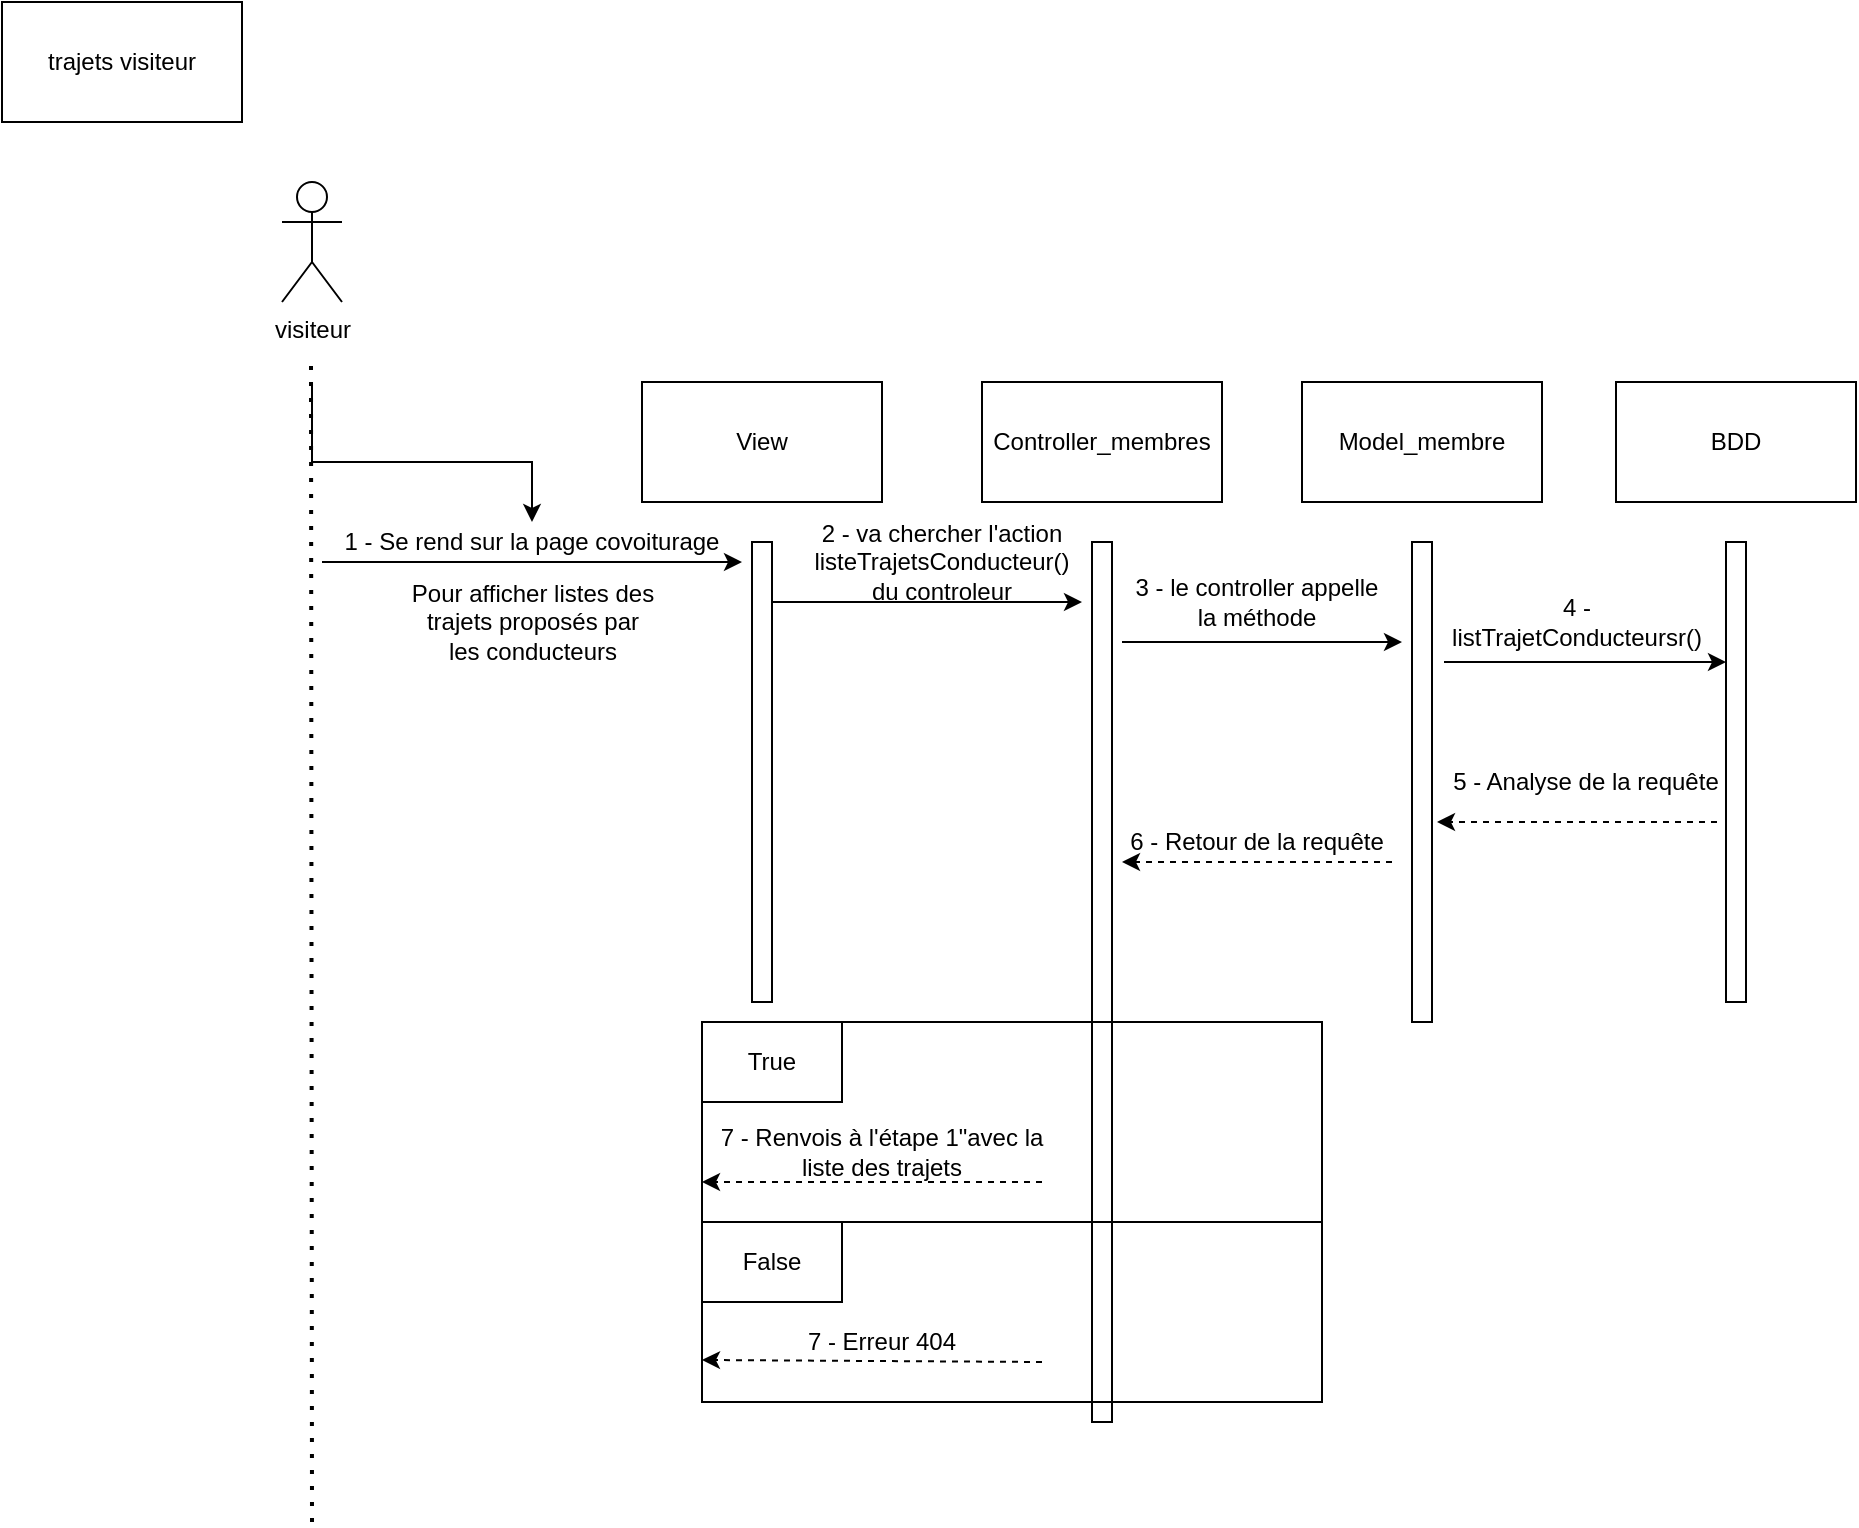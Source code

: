 <mxfile version="15.0.3" type="device"><diagram id="ArxAwQBbankGDgO6Ef4K" name="Page-1"><mxGraphModel dx="1320" dy="406" grid="1" gridSize="10" guides="1" tooltips="1" connect="1" arrows="1" fold="1" page="1" pageScale="1" pageWidth="827" pageHeight="1169" math="0" shadow="0"><root><mxCell id="0"/><mxCell id="1" parent="0"/><mxCell id="lGGERQhi_p_nGN_Ym7-O-1" value="" style="edgeStyle=orthogonalEdgeStyle;rounded=0;orthogonalLoop=1;jettySize=auto;html=1;" parent="1" target="FmifmuJpOTqGUN257bNk-12" edge="1"><mxGeometry relative="1" as="geometry"><mxPoint x="175" y="200" as="sourcePoint"/><Array as="points"><mxPoint x="175" y="240"/><mxPoint x="285" y="240"/></Array></mxGeometry></mxCell><mxCell id="FmifmuJpOTqGUN257bNk-1" value="visiteur" style="shape=umlActor;verticalLabelPosition=bottom;verticalAlign=top;html=1;outlineConnect=0;" parent="1" vertex="1"><mxGeometry x="160" y="100" width="30" height="60" as="geometry"/></mxCell><mxCell id="FmifmuJpOTqGUN257bNk-2" value="" style="endArrow=none;dashed=1;html=1;dashPattern=1 3;strokeWidth=2;startArrow=none;" parent="1" edge="1"><mxGeometry width="50" height="50" relative="1" as="geometry"><mxPoint x="175" y="770" as="sourcePoint"/><mxPoint x="174.5" y="190" as="targetPoint"/></mxGeometry></mxCell><mxCell id="FmifmuJpOTqGUN257bNk-3" value="Model_membre" style="rounded=0;whiteSpace=wrap;html=1;" parent="1" vertex="1"><mxGeometry x="670" y="200" width="120" height="60" as="geometry"/></mxCell><mxCell id="FmifmuJpOTqGUN257bNk-4" value="View" style="rounded=0;whiteSpace=wrap;html=1;" parent="1" vertex="1"><mxGeometry x="340" y="200" width="120" height="60" as="geometry"/></mxCell><mxCell id="FmifmuJpOTqGUN257bNk-5" value="Controller_membres" style="rounded=0;whiteSpace=wrap;html=1;" parent="1" vertex="1"><mxGeometry x="510" y="200" width="120" height="60" as="geometry"/></mxCell><mxCell id="FmifmuJpOTqGUN257bNk-6" value="BDD" style="rounded=0;whiteSpace=wrap;html=1;" parent="1" vertex="1"><mxGeometry x="827" y="200" width="120" height="60" as="geometry"/></mxCell><mxCell id="FmifmuJpOTqGUN257bNk-7" value="" style="html=1;points=[];perimeter=orthogonalPerimeter;" parent="1" vertex="1"><mxGeometry x="565" y="280" width="10" height="440" as="geometry"/></mxCell><mxCell id="FmifmuJpOTqGUN257bNk-8" value="" style="html=1;points=[];perimeter=orthogonalPerimeter;" parent="1" vertex="1"><mxGeometry x="725" y="280" width="10" height="240" as="geometry"/></mxCell><mxCell id="FmifmuJpOTqGUN257bNk-9" value="" style="html=1;points=[];perimeter=orthogonalPerimeter;" parent="1" vertex="1"><mxGeometry x="395" y="280" width="10" height="230" as="geometry"/></mxCell><mxCell id="FmifmuJpOTqGUN257bNk-10" value="" style="html=1;points=[];perimeter=orthogonalPerimeter;" parent="1" vertex="1"><mxGeometry x="882" y="280" width="10" height="230" as="geometry"/></mxCell><mxCell id="FmifmuJpOTqGUN257bNk-11" value="" style="endArrow=classic;html=1;" parent="1" edge="1"><mxGeometry width="50" height="50" relative="1" as="geometry"><mxPoint x="180" y="290" as="sourcePoint"/><mxPoint x="390" y="290" as="targetPoint"/></mxGeometry></mxCell><mxCell id="FmifmuJpOTqGUN257bNk-12" value="1 - Se rend sur la page covoiturage" style="text;html=1;strokeColor=none;fillColor=none;align=center;verticalAlign=middle;whiteSpace=wrap;rounded=0;" parent="1" vertex="1"><mxGeometry x="180" y="270" width="210" height="20" as="geometry"/></mxCell><mxCell id="FmifmuJpOTqGUN257bNk-13" value="" style="endArrow=classic;html=1;entryX=1;entryY=1;entryDx=0;entryDy=0;" parent="1" target="FmifmuJpOTqGUN257bNk-14" edge="1"><mxGeometry width="50" height="50" relative="1" as="geometry"><mxPoint x="405" y="310" as="sourcePoint"/><mxPoint x="505" y="220" as="targetPoint"/></mxGeometry></mxCell><mxCell id="FmifmuJpOTqGUN257bNk-14" value="2 - va chercher l'action listeTrajetsConducteur() du controleur" style="text;html=1;strokeColor=none;fillColor=none;align=center;verticalAlign=middle;whiteSpace=wrap;rounded=0;" parent="1" vertex="1"><mxGeometry x="420" y="270" width="140" height="40" as="geometry"/></mxCell><mxCell id="FmifmuJpOTqGUN257bNk-15" value="" style="endArrow=classic;html=1;" parent="1" edge="1"><mxGeometry width="50" height="50" relative="1" as="geometry"><mxPoint x="580" y="330" as="sourcePoint"/><mxPoint x="720" y="330" as="targetPoint"/></mxGeometry></mxCell><mxCell id="FmifmuJpOTqGUN257bNk-16" value="" style="endArrow=classic;html=1;" parent="1" edge="1"><mxGeometry width="50" height="50" relative="1" as="geometry"><mxPoint x="741" y="340" as="sourcePoint"/><mxPoint x="882.0" y="340" as="targetPoint"/></mxGeometry></mxCell><mxCell id="FmifmuJpOTqGUN257bNk-17" value="3 - le controller appelle la méthode " style="text;html=1;strokeColor=none;fillColor=none;align=center;verticalAlign=middle;whiteSpace=wrap;rounded=0;" parent="1" vertex="1"><mxGeometry x="585" y="300" width="125" height="20" as="geometry"/></mxCell><mxCell id="FmifmuJpOTqGUN257bNk-18" value="" style="endArrow=classic;html=1;dashed=1;" parent="1" edge="1"><mxGeometry width="50" height="50" relative="1" as="geometry"><mxPoint x="877.5" y="420" as="sourcePoint"/><mxPoint x="737.5" y="420" as="targetPoint"/></mxGeometry></mxCell><mxCell id="FmifmuJpOTqGUN257bNk-19" value="6 - Retour de la requête" style="text;html=1;strokeColor=none;fillColor=none;align=center;verticalAlign=middle;whiteSpace=wrap;rounded=0;" parent="1" vertex="1"><mxGeometry x="580" y="420" width="135" height="20" as="geometry"/></mxCell><mxCell id="FmifmuJpOTqGUN257bNk-20" value="" style="endArrow=classic;html=1;dashed=1;" parent="1" edge="1"><mxGeometry width="50" height="50" relative="1" as="geometry"><mxPoint x="715" y="440" as="sourcePoint"/><mxPoint x="580" y="440" as="targetPoint"/></mxGeometry></mxCell><mxCell id="FmifmuJpOTqGUN257bNk-21" value="5 - Analyse de la requête" style="text;html=1;strokeColor=none;fillColor=none;align=center;verticalAlign=middle;whiteSpace=wrap;rounded=0;" parent="1" vertex="1"><mxGeometry x="742" y="390" width="140" height="20" as="geometry"/></mxCell><mxCell id="FmifmuJpOTqGUN257bNk-37" value="trajets visiteur" style="rounded=0;whiteSpace=wrap;html=1;" parent="1" vertex="1"><mxGeometry x="20" y="10" width="120" height="60" as="geometry"/></mxCell><mxCell id="53PsRafFoDE8pNP0BP0x-3" value="" style="rounded=0;whiteSpace=wrap;html=1;gradientColor=#ffffff;fillColor=none;" parent="1" vertex="1"><mxGeometry x="370" y="520" width="310" height="190" as="geometry"/></mxCell><mxCell id="53PsRafFoDE8pNP0BP0x-5" value="True" style="rounded=0;whiteSpace=wrap;html=1;fillColor=none;gradientColor=#ffffff;" parent="1" vertex="1"><mxGeometry x="370" y="520" width="70" height="40" as="geometry"/></mxCell><mxCell id="53PsRafFoDE8pNP0BP0x-6" value="" style="endArrow=none;html=1;exitX=0;exitY=0;exitDx=0;exitDy=0;" parent="1" source="53PsRafFoDE8pNP0BP0x-8" edge="1"><mxGeometry width="50" height="50" relative="1" as="geometry"><mxPoint x="470" y="620" as="sourcePoint"/><mxPoint x="680" y="620" as="targetPoint"/></mxGeometry></mxCell><mxCell id="53PsRafFoDE8pNP0BP0x-8" value="False" style="rounded=0;whiteSpace=wrap;html=1;fillColor=none;gradientColor=#ffffff;" parent="1" vertex="1"><mxGeometry x="370" y="620" width="70" height="40" as="geometry"/></mxCell><mxCell id="53PsRafFoDE8pNP0BP0x-9" value="" style="endArrow=classic;html=1;dashed=1;" parent="1" edge="1"><mxGeometry width="50" height="50" relative="1" as="geometry"><mxPoint x="540" y="600" as="sourcePoint"/><mxPoint x="370" y="600" as="targetPoint"/></mxGeometry></mxCell><mxCell id="53PsRafFoDE8pNP0BP0x-11" value="" style="endArrow=classic;html=1;dashed=1;" parent="1" edge="1"><mxGeometry width="50" height="50" relative="1" as="geometry"><mxPoint x="540" y="690" as="sourcePoint"/><mxPoint x="370" y="689" as="targetPoint"/></mxGeometry></mxCell><mxCell id="53PsRafFoDE8pNP0BP0x-15" value="7 - Renvois à l'étape 1&quot;avec la liste des trajets" style="text;html=1;strokeColor=none;fillColor=none;align=center;verticalAlign=middle;whiteSpace=wrap;rounded=0;" parent="1" vertex="1"><mxGeometry x="370" y="575" width="180" height="20" as="geometry"/></mxCell><mxCell id="53PsRafFoDE8pNP0BP0x-17" value="7 - Erreur 404" style="text;html=1;strokeColor=none;fillColor=none;align=center;verticalAlign=middle;whiteSpace=wrap;rounded=0;" parent="1" vertex="1"><mxGeometry x="420" y="670" width="80" height="20" as="geometry"/></mxCell><mxCell id="lGGERQhi_p_nGN_Ym7-O-6" value="4 - listTrajetConducteursr()" style="text;html=1;strokeColor=none;fillColor=none;align=center;verticalAlign=middle;whiteSpace=wrap;rounded=0;" parent="1" vertex="1"><mxGeometry x="745" y="310" width="125" height="20" as="geometry"/></mxCell><mxCell id="lGGERQhi_p_nGN_Ym7-O-8" value="Pour afficher listes des trajets proposés par les conducteurs" style="text;html=1;strokeColor=none;fillColor=none;align=center;verticalAlign=middle;whiteSpace=wrap;rounded=0;" parent="1" vertex="1"><mxGeometry x="222.5" y="310" width="125" height="20" as="geometry"/></mxCell></root></mxGraphModel></diagram></mxfile>